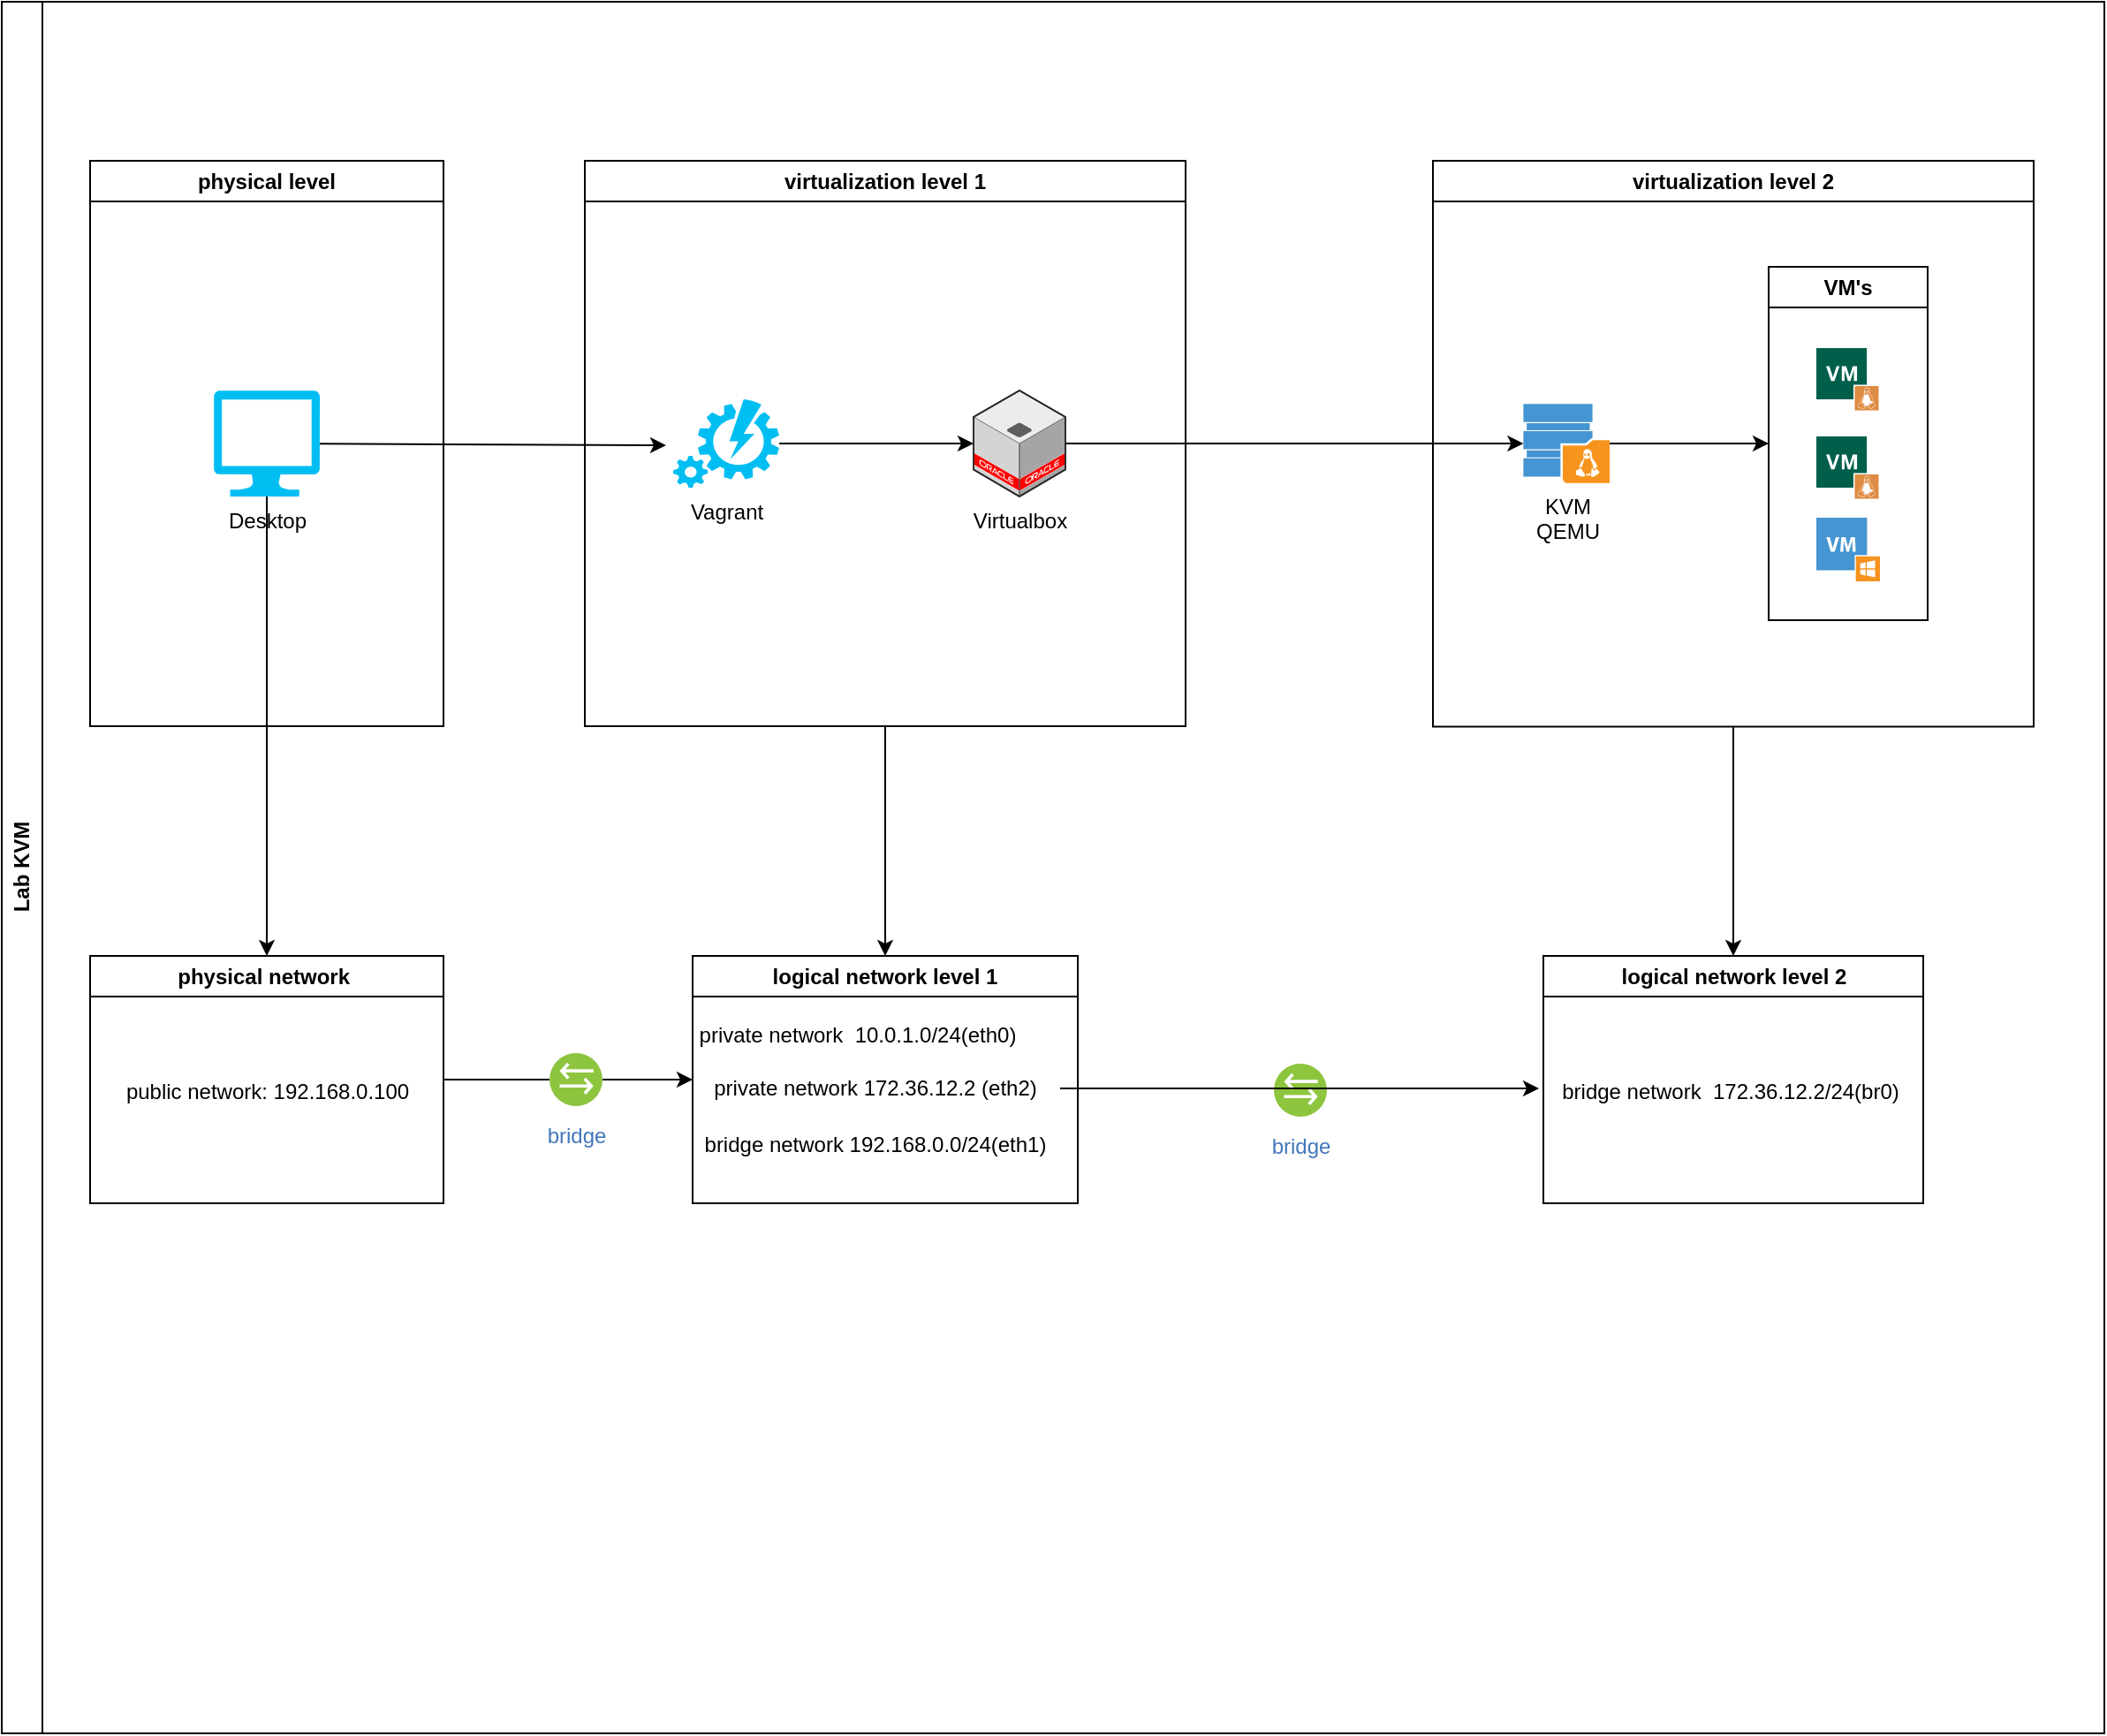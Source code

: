 <mxfile>
    <diagram id="LIVTcx1E754gs991MiXM" name="Page-1">
        <mxGraphModel dx="1342" dy="784" grid="1" gridSize="10" guides="1" tooltips="1" connect="1" arrows="1" fold="1" page="1" pageScale="1" pageWidth="850" pageHeight="1100" math="0" shadow="0">
            <root>
                <mxCell id="0"/>
                <mxCell id="1" parent="0"/>
                <mxCell id="2" value="Lab KVM" style="swimlane;horizontal=0;whiteSpace=wrap;html=1;" parent="1" vertex="1">
                    <mxGeometry x="20" y="20" width="1190" height="980" as="geometry"/>
                </mxCell>
                <mxCell id="13" style="edgeStyle=none;html=1;entryX=-0.067;entryY=0.52;entryDx=0;entryDy=0;entryPerimeter=0;" parent="2" source="4" target="10" edge="1">
                    <mxGeometry relative="1" as="geometry"/>
                </mxCell>
                <mxCell id="29" style="edgeStyle=none;html=1;entryX=0.5;entryY=0;entryDx=0;entryDy=0;" parent="2" source="4" target="28" edge="1">
                    <mxGeometry relative="1" as="geometry"/>
                </mxCell>
                <mxCell id="12" value="virtualization level 1" style="swimlane;whiteSpace=wrap;html=1;" parent="2" vertex="1">
                    <mxGeometry x="330" y="90" width="340" height="320" as="geometry"/>
                </mxCell>
                <mxCell id="26" style="edgeStyle=none;html=1;" parent="12" source="10" target="5" edge="1">
                    <mxGeometry relative="1" as="geometry"/>
                </mxCell>
                <mxCell id="10" value="Vagrant" style="verticalLabelPosition=bottom;html=1;verticalAlign=top;align=center;strokeColor=none;fillColor=#00BEF2;shape=mxgraph.azure.automation;pointerEvents=1;" parent="12" vertex="1">
                    <mxGeometry x="50" y="135" width="60" height="50" as="geometry"/>
                </mxCell>
                <mxCell id="5" value="Virtualbox" style="verticalLabelPosition=bottom;html=1;verticalAlign=top;strokeWidth=1;align=center;outlineConnect=0;dashed=0;outlineConnect=0;shape=mxgraph.aws3d.oracleServer;fillColor=#ECECEC;strokeColor=#5E5E5E;aspect=fixed;" parent="12" vertex="1">
                    <mxGeometry x="220" y="130" width="51.97" height="60" as="geometry"/>
                </mxCell>
                <mxCell id="46" style="edgeStyle=none;html=1;entryX=0.5;entryY=0;entryDx=0;entryDy=0;" parent="2" source="15" target="39" edge="1">
                    <mxGeometry relative="1" as="geometry"/>
                </mxCell>
                <mxCell id="15" value="virtualization level 2" style="swimlane;whiteSpace=wrap;html=1;" parent="2" vertex="1">
                    <mxGeometry x="810" y="90" width="340" height="320.2" as="geometry"/>
                </mxCell>
                <mxCell id="24" style="edgeStyle=none;html=1;entryX=0;entryY=0.5;entryDx=0;entryDy=0;" parent="15" source="19" target="23" edge="1">
                    <mxGeometry relative="1" as="geometry"/>
                </mxCell>
                <mxCell id="19" value="KVM&lt;br&gt;QEMU" style="shadow=0;dashed=0;html=1;strokeColor=none;fillColor=#4495D1;labelPosition=center;verticalLabelPosition=bottom;verticalAlign=top;align=center;outlineConnect=0;shape=mxgraph.veeam.linux_repository;" parent="15" vertex="1">
                    <mxGeometry x="51.2" y="137.6" width="48.8" height="44.8" as="geometry"/>
                </mxCell>
                <mxCell id="23" value="VM's" style="swimlane;whiteSpace=wrap;html=1;" parent="15" vertex="1">
                    <mxGeometry x="190" y="60" width="90" height="200" as="geometry"/>
                </mxCell>
                <mxCell id="20" value="" style="sketch=0;pointerEvents=1;shadow=0;dashed=0;html=1;strokeColor=none;fillColor=#005F4B;labelPosition=center;verticalLabelPosition=bottom;verticalAlign=top;align=center;outlineConnect=0;shape=mxgraph.veeam2.linux_vm;" parent="23" vertex="1">
                    <mxGeometry x="27" y="46" width="36" height="36" as="geometry"/>
                </mxCell>
                <mxCell id="21" value="" style="sketch=0;pointerEvents=1;shadow=0;dashed=0;html=1;strokeColor=none;fillColor=#005F4B;labelPosition=center;verticalLabelPosition=bottom;verticalAlign=top;align=center;outlineConnect=0;shape=mxgraph.veeam2.linux_vm;" parent="23" vertex="1">
                    <mxGeometry x="27" y="96" width="36" height="36" as="geometry"/>
                </mxCell>
                <mxCell id="47" value="" style="shadow=0;dashed=0;html=1;strokeColor=none;fillColor=#4495D1;labelPosition=center;verticalLabelPosition=bottom;verticalAlign=top;align=center;outlineConnect=0;shape=mxgraph.veeam.vm_windows;" parent="23" vertex="1">
                    <mxGeometry x="27" y="142" width="36" height="36" as="geometry"/>
                </mxCell>
                <mxCell id="27" style="edgeStyle=none;html=1;" parent="2" source="5" target="19" edge="1">
                    <mxGeometry relative="1" as="geometry"/>
                </mxCell>
                <mxCell id="38" value="" style="edgeStyle=none;html=1;startArrow=none;" parent="2" source="48" target="36" edge="1">
                    <mxGeometry relative="1" as="geometry"/>
                </mxCell>
                <mxCell id="28" value="physical network&amp;nbsp;" style="swimlane;whiteSpace=wrap;html=1;" parent="2" vertex="1">
                    <mxGeometry x="50" y="540" width="200" height="140" as="geometry"/>
                </mxCell>
                <mxCell id="7" value="public network: 192.168.0.100" style="text;html=1;align=center;verticalAlign=middle;resizable=0;points=[];autosize=1;strokeColor=none;fillColor=none;" parent="28" vertex="1">
                    <mxGeometry x="5" y="62" width="190" height="30" as="geometry"/>
                </mxCell>
                <mxCell id="30" value="physical level" style="swimlane;whiteSpace=wrap;html=1;startSize=23;" parent="2" vertex="1">
                    <mxGeometry x="50" y="90" width="200" height="320" as="geometry"/>
                </mxCell>
                <mxCell id="4" value="Desktop" style="verticalLabelPosition=bottom;html=1;verticalAlign=top;align=center;strokeColor=none;fillColor=#00BEF2;shape=mxgraph.azure.computer;pointerEvents=1;" parent="30" vertex="1">
                    <mxGeometry x="70" y="130" width="60" height="60" as="geometry"/>
                </mxCell>
                <mxCell id="36" value="logical network level 1" style="swimlane;whiteSpace=wrap;html=1;" parent="2" vertex="1">
                    <mxGeometry x="391" y="540" width="218" height="140" as="geometry"/>
                </mxCell>
                <mxCell id="42" value="private network 172.36.12.2 (eth2)" style="text;html=1;align=center;verticalAlign=middle;resizable=0;points=[];autosize=1;strokeColor=none;fillColor=none;" parent="36" vertex="1">
                    <mxGeometry x="-2" y="60" width="210" height="30" as="geometry"/>
                </mxCell>
                <mxCell id="44" value="private network&amp;nbsp; 10.0.1.0/24(eth0)" style="text;html=1;align=center;verticalAlign=middle;resizable=0;points=[];autosize=1;strokeColor=none;fillColor=none;" parent="36" vertex="1">
                    <mxGeometry x="-7" y="30" width="200" height="30" as="geometry"/>
                </mxCell>
                <mxCell id="37" value="bridge network 192.168.0.0/24(eth1)" style="text;html=1;align=center;verticalAlign=middle;resizable=0;points=[];autosize=1;strokeColor=none;fillColor=none;" parent="36" vertex="1">
                    <mxGeometry x="-7" y="92" width="220" height="30" as="geometry"/>
                </mxCell>
                <mxCell id="39" value="logical network level 2" style="swimlane;whiteSpace=wrap;html=1;" parent="2" vertex="1">
                    <mxGeometry x="872.5" y="540" width="215" height="140" as="geometry"/>
                </mxCell>
                <mxCell id="45" value="bridge network&amp;nbsp; 172.36.12.2/24(br0)" style="text;html=1;align=center;verticalAlign=middle;resizable=0;points=[];autosize=1;strokeColor=none;fillColor=none;" parent="39" vertex="1">
                    <mxGeometry x="-5" y="62" width="220" height="30" as="geometry"/>
                </mxCell>
                <mxCell id="43" style="edgeStyle=none;html=1;entryX=0.5;entryY=0;entryDx=0;entryDy=0;exitX=0.5;exitY=1;exitDx=0;exitDy=0;" parent="2" source="12" target="36" edge="1">
                    <mxGeometry relative="1" as="geometry"/>
                </mxCell>
                <mxCell id="49" value="" style="edgeStyle=none;html=1;endArrow=none;" parent="2" source="28" target="48" edge="1">
                    <mxGeometry relative="1" as="geometry">
                        <mxPoint x="270" y="630" as="sourcePoint"/>
                        <mxPoint x="425" y="630" as="targetPoint"/>
                    </mxGeometry>
                </mxCell>
                <mxCell id="48" value="bridge" style="aspect=fixed;perimeter=ellipsePerimeter;html=1;align=center;shadow=0;dashed=0;fontColor=#4277BB;labelBackgroundColor=#ffffff;fontSize=12;spacingTop=3;image;image=img/lib/ibm/vpc/Bridge.svg;" parent="2" vertex="1">
                    <mxGeometry x="310" y="595" width="30" height="30" as="geometry"/>
                </mxCell>
                <mxCell id="50" value="bridge" style="aspect=fixed;perimeter=ellipsePerimeter;html=1;align=center;shadow=0;dashed=0;fontColor=#4277BB;labelBackgroundColor=#ffffff;fontSize=12;spacingTop=3;image;image=img/lib/ibm/vpc/Bridge.svg;" parent="2" vertex="1">
                    <mxGeometry x="720" y="601" width="30" height="30" as="geometry"/>
                </mxCell>
                <mxCell id="58" value="" style="edgeStyle=none;html=1;" parent="2" source="42" edge="1">
                    <mxGeometry relative="1" as="geometry">
                        <mxPoint x="870" y="615" as="targetPoint"/>
                    </mxGeometry>
                </mxCell>
            </root>
        </mxGraphModel>
    </diagram>
</mxfile>